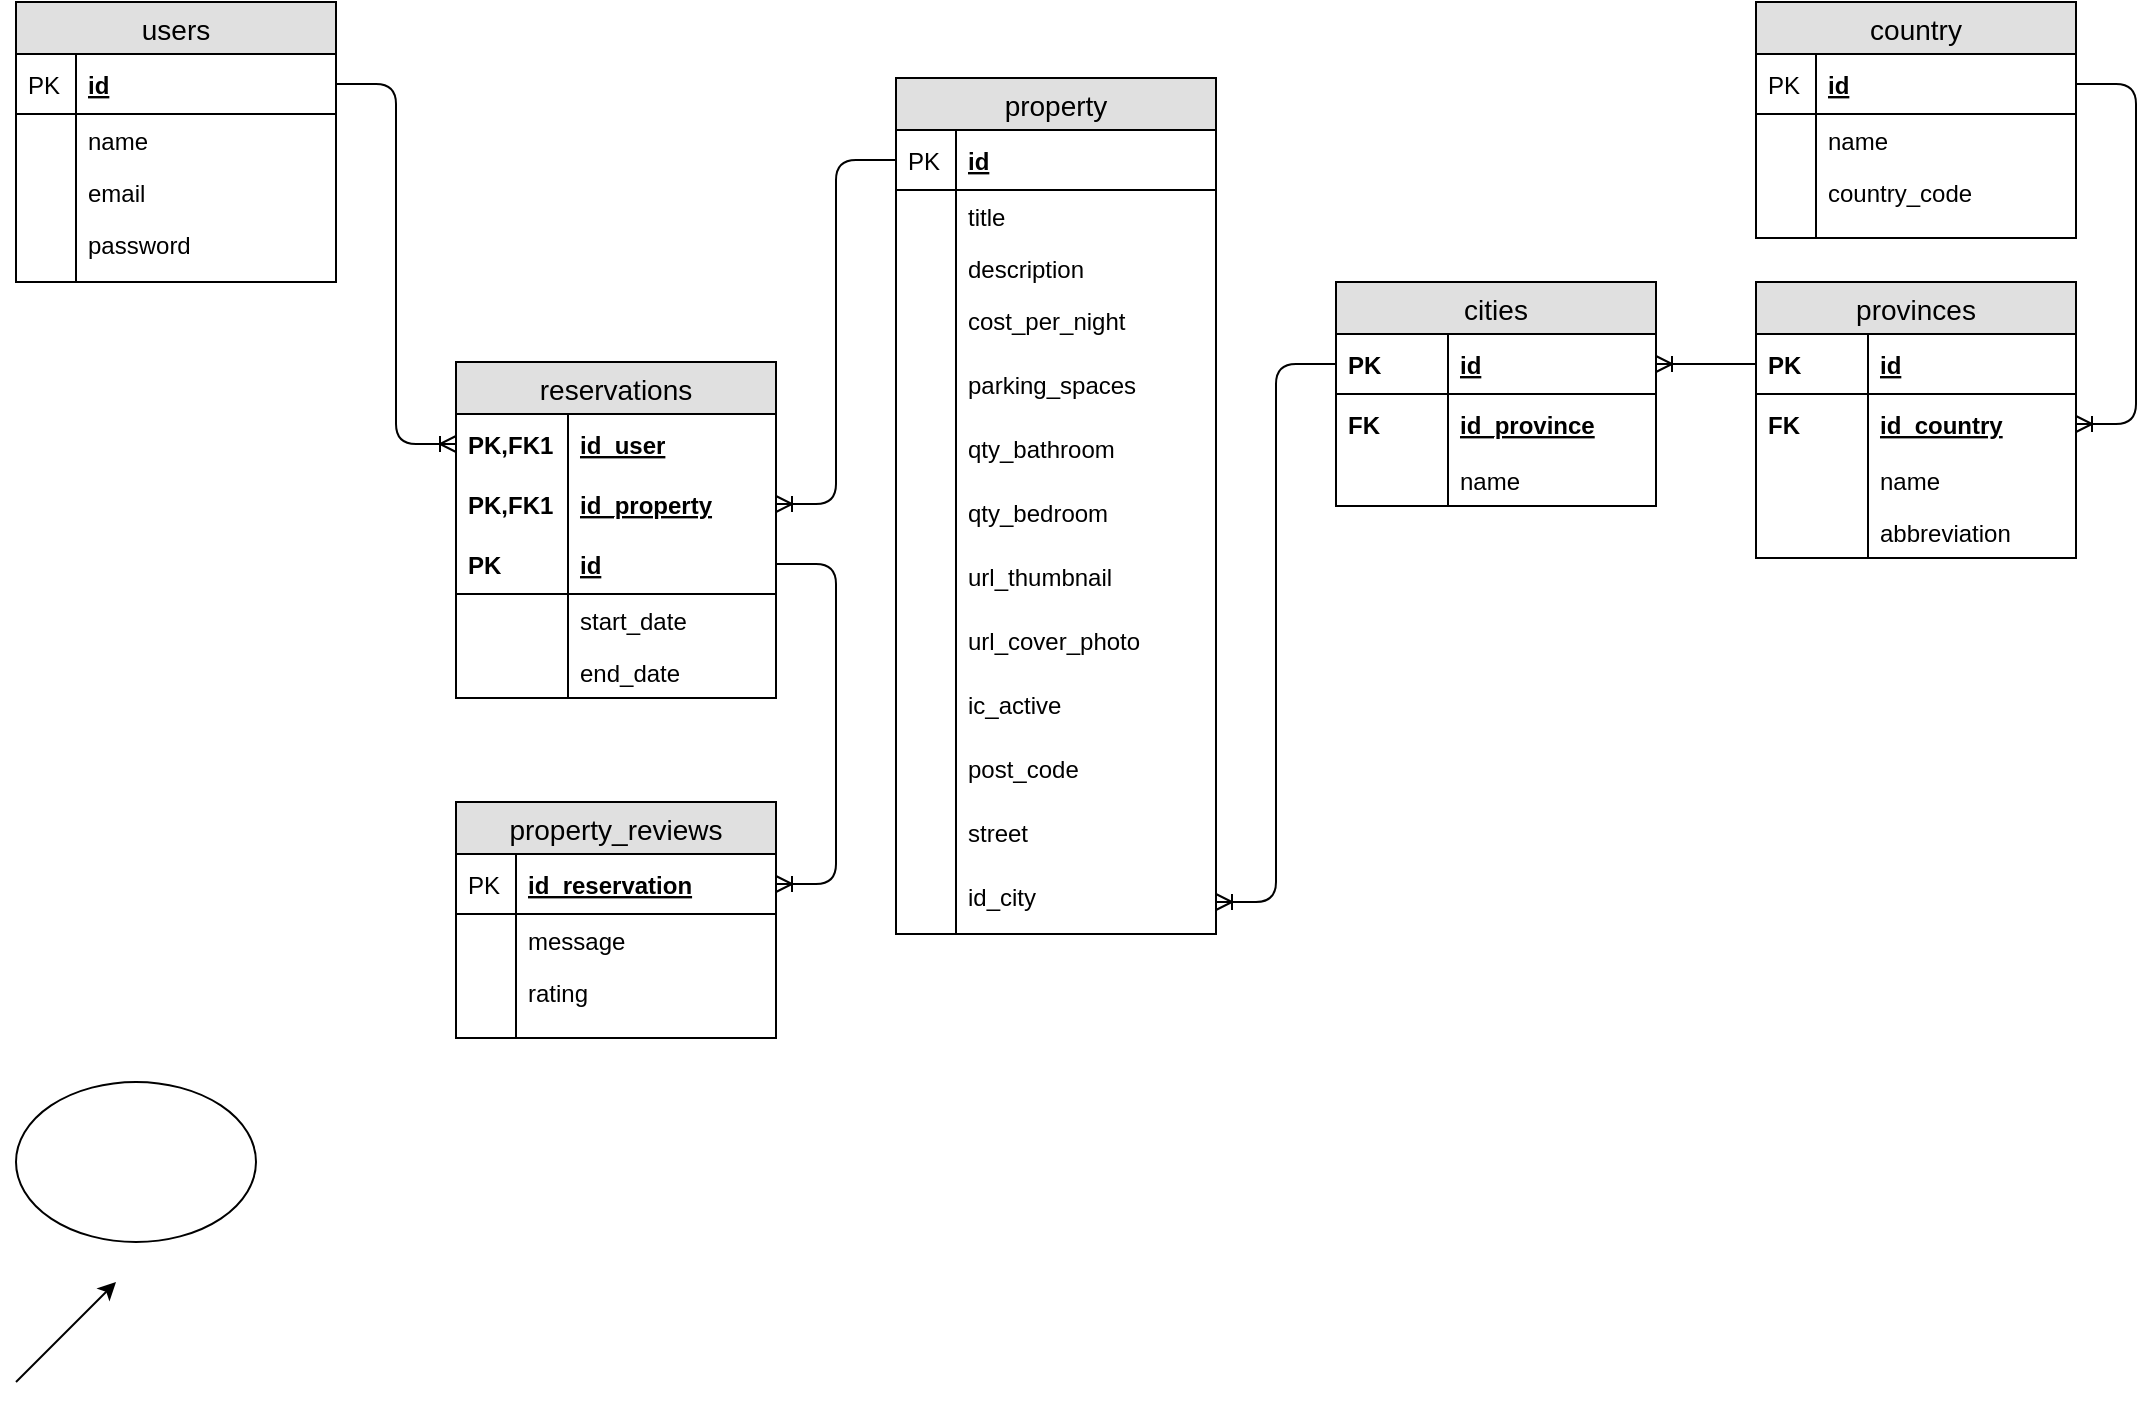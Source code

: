 <mxfile version="12.2.2" type="device" pages="1"><diagram name="Page-1" id="e56a1550-8fbb-45ad-956c-1786394a9013"><mxGraphModel dx="1338" dy="802" grid="1" gridSize="10" guides="1" tooltips="1" connect="1" arrows="1" fold="1" page="1" pageScale="1" pageWidth="1100" pageHeight="850" background="#ffffff" math="0" shadow="0"><root><mxCell id="0"/><mxCell id="1" parent="0"/><mxCell id="Pxp1K6EX8fPuSVvj5nmF-1" value="users" style="swimlane;fontStyle=0;childLayout=stackLayout;horizontal=1;startSize=26;fillColor=#e0e0e0;horizontalStack=0;resizeParent=1;resizeParentMax=0;resizeLast=0;collapsible=1;marginBottom=0;swimlaneFillColor=#ffffff;align=center;fontSize=14;" parent="1" vertex="1"><mxGeometry x="20" y="40" width="160" height="140" as="geometry"/></mxCell><mxCell id="Pxp1K6EX8fPuSVvj5nmF-2" value="id" style="shape=partialRectangle;top=0;left=0;right=0;bottom=1;align=left;verticalAlign=middle;fillColor=none;spacingLeft=34;spacingRight=4;overflow=hidden;rotatable=0;points=[[0,0.5],[1,0.5]];portConstraint=eastwest;dropTarget=0;fontStyle=5;fontSize=12;" parent="Pxp1K6EX8fPuSVvj5nmF-1" vertex="1"><mxGeometry y="26" width="160" height="30" as="geometry"/></mxCell><mxCell id="Pxp1K6EX8fPuSVvj5nmF-3" value="PK" style="shape=partialRectangle;top=0;left=0;bottom=0;fillColor=none;align=left;verticalAlign=middle;spacingLeft=4;spacingRight=4;overflow=hidden;rotatable=0;points=[];portConstraint=eastwest;part=1;fontSize=12;" parent="Pxp1K6EX8fPuSVvj5nmF-2" vertex="1" connectable="0"><mxGeometry width="30" height="30" as="geometry"/></mxCell><mxCell id="Pxp1K6EX8fPuSVvj5nmF-4" value="name" style="shape=partialRectangle;top=0;left=0;right=0;bottom=0;align=left;verticalAlign=top;fillColor=none;spacingLeft=34;spacingRight=4;overflow=hidden;rotatable=0;points=[[0,0.5],[1,0.5]];portConstraint=eastwest;dropTarget=0;fontSize=12;" parent="Pxp1K6EX8fPuSVvj5nmF-1" vertex="1"><mxGeometry y="56" width="160" height="26" as="geometry"/></mxCell><mxCell id="Pxp1K6EX8fPuSVvj5nmF-5" value="" style="shape=partialRectangle;top=0;left=0;bottom=0;fillColor=none;align=left;verticalAlign=top;spacingLeft=4;spacingRight=4;overflow=hidden;rotatable=0;points=[];portConstraint=eastwest;part=1;fontSize=12;" parent="Pxp1K6EX8fPuSVvj5nmF-4" vertex="1" connectable="0"><mxGeometry width="30" height="26" as="geometry"/></mxCell><mxCell id="Pxp1K6EX8fPuSVvj5nmF-6" value="email" style="shape=partialRectangle;top=0;left=0;right=0;bottom=0;align=left;verticalAlign=top;fillColor=none;spacingLeft=34;spacingRight=4;overflow=hidden;rotatable=0;points=[[0,0.5],[1,0.5]];portConstraint=eastwest;dropTarget=0;fontSize=12;" parent="Pxp1K6EX8fPuSVvj5nmF-1" vertex="1"><mxGeometry y="82" width="160" height="26" as="geometry"/></mxCell><mxCell id="Pxp1K6EX8fPuSVvj5nmF-7" value="" style="shape=partialRectangle;top=0;left=0;bottom=0;fillColor=none;align=left;verticalAlign=top;spacingLeft=4;spacingRight=4;overflow=hidden;rotatable=0;points=[];portConstraint=eastwest;part=1;fontSize=12;" parent="Pxp1K6EX8fPuSVvj5nmF-6" vertex="1" connectable="0"><mxGeometry width="30" height="26" as="geometry"/></mxCell><mxCell id="Pxp1K6EX8fPuSVvj5nmF-8" value="password" style="shape=partialRectangle;top=0;left=0;right=0;bottom=0;align=left;verticalAlign=top;fillColor=none;spacingLeft=34;spacingRight=4;overflow=hidden;rotatable=0;points=[[0,0.5],[1,0.5]];portConstraint=eastwest;dropTarget=0;fontSize=12;" parent="Pxp1K6EX8fPuSVvj5nmF-1" vertex="1"><mxGeometry y="108" width="160" height="32" as="geometry"/></mxCell><mxCell id="Pxp1K6EX8fPuSVvj5nmF-9" value="" style="shape=partialRectangle;top=0;left=0;bottom=0;fillColor=none;align=left;verticalAlign=top;spacingLeft=4;spacingRight=4;overflow=hidden;rotatable=0;points=[];portConstraint=eastwest;part=1;fontSize=12;" parent="Pxp1K6EX8fPuSVvj5nmF-8" vertex="1" connectable="0"><mxGeometry width="30" height="32" as="geometry"/></mxCell><mxCell id="Pxp1K6EX8fPuSVvj5nmF-16" value="property" style="swimlane;fontStyle=0;childLayout=stackLayout;horizontal=1;startSize=26;fillColor=#e0e0e0;horizontalStack=0;resizeParent=1;resizeParentMax=0;resizeLast=0;collapsible=1;marginBottom=0;swimlaneFillColor=#ffffff;align=center;fontSize=14;" parent="1" vertex="1"><mxGeometry x="460" y="78" width="160" height="428" as="geometry"/></mxCell><mxCell id="Pxp1K6EX8fPuSVvj5nmF-17" value="id" style="shape=partialRectangle;top=0;left=0;right=0;bottom=1;align=left;verticalAlign=middle;fillColor=none;spacingLeft=34;spacingRight=4;overflow=hidden;rotatable=0;points=[[0,0.5],[1,0.5]];portConstraint=eastwest;dropTarget=0;fontStyle=5;fontSize=12;" parent="Pxp1K6EX8fPuSVvj5nmF-16" vertex="1"><mxGeometry y="26" width="160" height="30" as="geometry"/></mxCell><mxCell id="Pxp1K6EX8fPuSVvj5nmF-18" value="PK" style="shape=partialRectangle;top=0;left=0;bottom=0;fillColor=none;align=left;verticalAlign=middle;spacingLeft=4;spacingRight=4;overflow=hidden;rotatable=0;points=[];portConstraint=eastwest;part=1;fontSize=12;" parent="Pxp1K6EX8fPuSVvj5nmF-17" vertex="1" connectable="0"><mxGeometry width="30" height="30" as="geometry"/></mxCell><mxCell id="Pxp1K6EX8fPuSVvj5nmF-19" value="title" style="shape=partialRectangle;top=0;left=0;right=0;bottom=0;align=left;verticalAlign=top;fillColor=none;spacingLeft=34;spacingRight=4;overflow=hidden;rotatable=0;points=[[0,0.5],[1,0.5]];portConstraint=eastwest;dropTarget=0;fontSize=12;" parent="Pxp1K6EX8fPuSVvj5nmF-16" vertex="1"><mxGeometry y="56" width="160" height="26" as="geometry"/></mxCell><mxCell id="Pxp1K6EX8fPuSVvj5nmF-20" value="" style="shape=partialRectangle;top=0;left=0;bottom=0;fillColor=none;align=left;verticalAlign=top;spacingLeft=4;spacingRight=4;overflow=hidden;rotatable=0;points=[];portConstraint=eastwest;part=1;fontSize=12;" parent="Pxp1K6EX8fPuSVvj5nmF-19" vertex="1" connectable="0"><mxGeometry width="30" height="26" as="geometry"/></mxCell><mxCell id="Pxp1K6EX8fPuSVvj5nmF-21" value="description" style="shape=partialRectangle;top=0;left=0;right=0;bottom=0;align=left;verticalAlign=top;fillColor=none;spacingLeft=34;spacingRight=4;overflow=hidden;rotatable=0;points=[[0,0.5],[1,0.5]];portConstraint=eastwest;dropTarget=0;fontSize=12;" parent="Pxp1K6EX8fPuSVvj5nmF-16" vertex="1"><mxGeometry y="82" width="160" height="26" as="geometry"/></mxCell><mxCell id="Pxp1K6EX8fPuSVvj5nmF-22" value="" style="shape=partialRectangle;top=0;left=0;bottom=0;fillColor=none;align=left;verticalAlign=top;spacingLeft=4;spacingRight=4;overflow=hidden;rotatable=0;points=[];portConstraint=eastwest;part=1;fontSize=12;" parent="Pxp1K6EX8fPuSVvj5nmF-21" vertex="1" connectable="0"><mxGeometry width="30" height="26" as="geometry"/></mxCell><mxCell id="Pxp1K6EX8fPuSVvj5nmF-23" value="cost_per_night" style="shape=partialRectangle;top=0;left=0;right=0;bottom=0;align=left;verticalAlign=top;fillColor=none;spacingLeft=34;spacingRight=4;overflow=hidden;rotatable=0;points=[[0,0.5],[1,0.5]];portConstraint=eastwest;dropTarget=0;fontSize=12;" parent="Pxp1K6EX8fPuSVvj5nmF-16" vertex="1"><mxGeometry y="108" width="160" height="32" as="geometry"/></mxCell><mxCell id="Pxp1K6EX8fPuSVvj5nmF-24" value="" style="shape=partialRectangle;top=0;left=0;bottom=0;fillColor=none;align=left;verticalAlign=top;spacingLeft=4;spacingRight=4;overflow=hidden;rotatable=0;points=[];portConstraint=eastwest;part=1;fontSize=12;" parent="Pxp1K6EX8fPuSVvj5nmF-23" vertex="1" connectable="0"><mxGeometry width="30" height="32" as="geometry"/></mxCell><mxCell id="Pxp1K6EX8fPuSVvj5nmF-29" value="parking_spaces" style="shape=partialRectangle;top=0;left=0;right=0;bottom=0;align=left;verticalAlign=top;fillColor=none;spacingLeft=34;spacingRight=4;overflow=hidden;rotatable=0;points=[[0,0.5],[1,0.5]];portConstraint=eastwest;dropTarget=0;fontSize=12;" parent="Pxp1K6EX8fPuSVvj5nmF-16" vertex="1"><mxGeometry y="140" width="160" height="32" as="geometry"/></mxCell><mxCell id="Pxp1K6EX8fPuSVvj5nmF-30" value="" style="shape=partialRectangle;top=0;left=0;bottom=0;fillColor=none;align=left;verticalAlign=top;spacingLeft=4;spacingRight=4;overflow=hidden;rotatable=0;points=[];portConstraint=eastwest;part=1;fontSize=12;" parent="Pxp1K6EX8fPuSVvj5nmF-29" vertex="1" connectable="0"><mxGeometry width="30" height="32" as="geometry"/></mxCell><mxCell id="Pxp1K6EX8fPuSVvj5nmF-31" value="qty_bathroom" style="shape=partialRectangle;top=0;left=0;right=0;bottom=0;align=left;verticalAlign=top;fillColor=none;spacingLeft=34;spacingRight=4;overflow=hidden;rotatable=0;points=[[0,0.5],[1,0.5]];portConstraint=eastwest;dropTarget=0;fontSize=12;" parent="Pxp1K6EX8fPuSVvj5nmF-16" vertex="1"><mxGeometry y="172" width="160" height="32" as="geometry"/></mxCell><mxCell id="Pxp1K6EX8fPuSVvj5nmF-32" value="" style="shape=partialRectangle;top=0;left=0;bottom=0;fillColor=none;align=left;verticalAlign=top;spacingLeft=4;spacingRight=4;overflow=hidden;rotatable=0;points=[];portConstraint=eastwest;part=1;fontSize=12;" parent="Pxp1K6EX8fPuSVvj5nmF-31" vertex="1" connectable="0"><mxGeometry width="30" height="32" as="geometry"/></mxCell><mxCell id="Pxp1K6EX8fPuSVvj5nmF-33" value="qty_bedroom" style="shape=partialRectangle;top=0;left=0;right=0;bottom=0;align=left;verticalAlign=top;fillColor=none;spacingLeft=34;spacingRight=4;overflow=hidden;rotatable=0;points=[[0,0.5],[1,0.5]];portConstraint=eastwest;dropTarget=0;fontSize=12;" parent="Pxp1K6EX8fPuSVvj5nmF-16" vertex="1"><mxGeometry y="204" width="160" height="32" as="geometry"/></mxCell><mxCell id="Pxp1K6EX8fPuSVvj5nmF-34" value="" style="shape=partialRectangle;top=0;left=0;bottom=0;fillColor=none;align=left;verticalAlign=top;spacingLeft=4;spacingRight=4;overflow=hidden;rotatable=0;points=[];portConstraint=eastwest;part=1;fontSize=12;" parent="Pxp1K6EX8fPuSVvj5nmF-33" vertex="1" connectable="0"><mxGeometry width="30" height="32" as="geometry"/></mxCell><mxCell id="Pxp1K6EX8fPuSVvj5nmF-35" value="url_thumbnail" style="shape=partialRectangle;top=0;left=0;right=0;bottom=0;align=left;verticalAlign=top;fillColor=none;spacingLeft=34;spacingRight=4;overflow=hidden;rotatable=0;points=[[0,0.5],[1,0.5]];portConstraint=eastwest;dropTarget=0;fontSize=12;" parent="Pxp1K6EX8fPuSVvj5nmF-16" vertex="1"><mxGeometry y="236" width="160" height="32" as="geometry"/></mxCell><mxCell id="Pxp1K6EX8fPuSVvj5nmF-36" value="" style="shape=partialRectangle;top=0;left=0;bottom=0;fillColor=none;align=left;verticalAlign=top;spacingLeft=4;spacingRight=4;overflow=hidden;rotatable=0;points=[];portConstraint=eastwest;part=1;fontSize=12;" parent="Pxp1K6EX8fPuSVvj5nmF-35" vertex="1" connectable="0"><mxGeometry width="30" height="32" as="geometry"/></mxCell><mxCell id="Pxp1K6EX8fPuSVvj5nmF-37" value="url_cover_photo" style="shape=partialRectangle;top=0;left=0;right=0;bottom=0;align=left;verticalAlign=top;fillColor=none;spacingLeft=34;spacingRight=4;overflow=hidden;rotatable=0;points=[[0,0.5],[1,0.5]];portConstraint=eastwest;dropTarget=0;fontSize=12;" parent="Pxp1K6EX8fPuSVvj5nmF-16" vertex="1"><mxGeometry y="268" width="160" height="32" as="geometry"/></mxCell><mxCell id="Pxp1K6EX8fPuSVvj5nmF-38" value="" style="shape=partialRectangle;top=0;left=0;bottom=0;fillColor=none;align=left;verticalAlign=top;spacingLeft=4;spacingRight=4;overflow=hidden;rotatable=0;points=[];portConstraint=eastwest;part=1;fontSize=12;" parent="Pxp1K6EX8fPuSVvj5nmF-37" vertex="1" connectable="0"><mxGeometry width="30" height="32" as="geometry"/></mxCell><mxCell id="Pxp1K6EX8fPuSVvj5nmF-39" value="ic_active" style="shape=partialRectangle;top=0;left=0;right=0;bottom=0;align=left;verticalAlign=top;fillColor=none;spacingLeft=34;spacingRight=4;overflow=hidden;rotatable=0;points=[[0,0.5],[1,0.5]];portConstraint=eastwest;dropTarget=0;fontSize=12;" parent="Pxp1K6EX8fPuSVvj5nmF-16" vertex="1"><mxGeometry y="300" width="160" height="32" as="geometry"/></mxCell><mxCell id="Pxp1K6EX8fPuSVvj5nmF-40" value="" style="shape=partialRectangle;top=0;left=0;bottom=0;fillColor=none;align=left;verticalAlign=top;spacingLeft=4;spacingRight=4;overflow=hidden;rotatable=0;points=[];portConstraint=eastwest;part=1;fontSize=12;" parent="Pxp1K6EX8fPuSVvj5nmF-39" vertex="1" connectable="0"><mxGeometry width="30" height="32" as="geometry"/></mxCell><mxCell id="Pxp1K6EX8fPuSVvj5nmF-41" value="post_code" style="shape=partialRectangle;top=0;left=0;right=0;bottom=0;align=left;verticalAlign=top;fillColor=none;spacingLeft=34;spacingRight=4;overflow=hidden;rotatable=0;points=[[0,0.5],[1,0.5]];portConstraint=eastwest;dropTarget=0;fontSize=12;" parent="Pxp1K6EX8fPuSVvj5nmF-16" vertex="1"><mxGeometry y="332" width="160" height="32" as="geometry"/></mxCell><mxCell id="Pxp1K6EX8fPuSVvj5nmF-42" value="" style="shape=partialRectangle;top=0;left=0;bottom=0;fillColor=none;align=left;verticalAlign=top;spacingLeft=4;spacingRight=4;overflow=hidden;rotatable=0;points=[];portConstraint=eastwest;part=1;fontSize=12;" parent="Pxp1K6EX8fPuSVvj5nmF-41" vertex="1" connectable="0"><mxGeometry width="30" height="32" as="geometry"/></mxCell><mxCell id="Pxp1K6EX8fPuSVvj5nmF-43" value="street" style="shape=partialRectangle;top=0;left=0;right=0;bottom=0;align=left;verticalAlign=top;fillColor=none;spacingLeft=34;spacingRight=4;overflow=hidden;rotatable=0;points=[[0,0.5],[1,0.5]];portConstraint=eastwest;dropTarget=0;fontSize=12;" parent="Pxp1K6EX8fPuSVvj5nmF-16" vertex="1"><mxGeometry y="364" width="160" height="32" as="geometry"/></mxCell><mxCell id="Pxp1K6EX8fPuSVvj5nmF-44" value="" style="shape=partialRectangle;top=0;left=0;bottom=0;fillColor=none;align=left;verticalAlign=top;spacingLeft=4;spacingRight=4;overflow=hidden;rotatable=0;points=[];portConstraint=eastwest;part=1;fontSize=12;" parent="Pxp1K6EX8fPuSVvj5nmF-43" vertex="1" connectable="0"><mxGeometry width="30" height="32" as="geometry"/></mxCell><mxCell id="Pxp1K6EX8fPuSVvj5nmF-92" value="id_city" style="shape=partialRectangle;top=0;left=0;right=0;bottom=0;align=left;verticalAlign=top;fillColor=none;spacingLeft=34;spacingRight=4;overflow=hidden;rotatable=0;points=[[0,0.5],[1,0.5]];portConstraint=eastwest;dropTarget=0;fontSize=12;" parent="Pxp1K6EX8fPuSVvj5nmF-16" vertex="1"><mxGeometry y="396" width="160" height="32" as="geometry"/></mxCell><mxCell id="Pxp1K6EX8fPuSVvj5nmF-93" value="" style="shape=partialRectangle;top=0;left=0;bottom=0;fillColor=none;align=left;verticalAlign=top;spacingLeft=4;spacingRight=4;overflow=hidden;rotatable=0;points=[];portConstraint=eastwest;part=1;fontSize=12;" parent="Pxp1K6EX8fPuSVvj5nmF-92" vertex="1" connectable="0"><mxGeometry width="30" height="32" as="geometry"/></mxCell><mxCell id="Pxp1K6EX8fPuSVvj5nmF-58" value="cities" style="swimlane;fontStyle=0;childLayout=stackLayout;horizontal=1;startSize=26;fillColor=#e0e0e0;horizontalStack=0;resizeParent=1;resizeParentMax=0;resizeLast=0;collapsible=1;marginBottom=0;swimlaneFillColor=#ffffff;align=center;fontSize=14;" parent="1" vertex="1"><mxGeometry x="680" y="180" width="160" height="112" as="geometry"/></mxCell><mxCell id="Pxp1K6EX8fPuSVvj5nmF-61" value="id" style="shape=partialRectangle;top=0;left=0;right=0;bottom=1;align=left;verticalAlign=middle;fillColor=none;spacingLeft=60;spacingRight=4;overflow=hidden;rotatable=0;points=[[0,0.5],[1,0.5]];portConstraint=eastwest;dropTarget=0;fontStyle=5;fontSize=12;" parent="Pxp1K6EX8fPuSVvj5nmF-58" vertex="1"><mxGeometry y="26" width="160" height="30" as="geometry"/></mxCell><mxCell id="Pxp1K6EX8fPuSVvj5nmF-62" value="PK" style="shape=partialRectangle;fontStyle=1;top=0;left=0;bottom=0;fillColor=none;align=left;verticalAlign=middle;spacingLeft=4;spacingRight=4;overflow=hidden;rotatable=0;points=[];portConstraint=eastwest;part=1;fontSize=12;" parent="Pxp1K6EX8fPuSVvj5nmF-61" vertex="1" connectable="0"><mxGeometry width="56" height="30" as="geometry"/></mxCell><mxCell id="Pxp1K6EX8fPuSVvj5nmF-59" value="id_province" style="shape=partialRectangle;top=0;left=0;right=0;bottom=0;align=left;verticalAlign=middle;fillColor=none;spacingLeft=60;spacingRight=4;overflow=hidden;rotatable=0;points=[[0,0.5],[1,0.5]];portConstraint=eastwest;dropTarget=0;fontStyle=5;fontSize=12;" parent="Pxp1K6EX8fPuSVvj5nmF-58" vertex="1"><mxGeometry y="56" width="160" height="30" as="geometry"/></mxCell><mxCell id="Pxp1K6EX8fPuSVvj5nmF-60" value="FK" style="shape=partialRectangle;fontStyle=1;top=0;left=0;bottom=0;fillColor=none;align=left;verticalAlign=middle;spacingLeft=4;spacingRight=4;overflow=hidden;rotatable=0;points=[];portConstraint=eastwest;part=1;fontSize=12;" parent="Pxp1K6EX8fPuSVvj5nmF-59" vertex="1" connectable="0"><mxGeometry width="56" height="30" as="geometry"/></mxCell><mxCell id="Pxp1K6EX8fPuSVvj5nmF-63" value="name" style="shape=partialRectangle;top=0;left=0;right=0;bottom=0;align=left;verticalAlign=top;fillColor=none;spacingLeft=60;spacingRight=4;overflow=hidden;rotatable=0;points=[[0,0.5],[1,0.5]];portConstraint=eastwest;dropTarget=0;fontSize=12;" parent="Pxp1K6EX8fPuSVvj5nmF-58" vertex="1"><mxGeometry y="86" width="160" height="26" as="geometry"/></mxCell><mxCell id="Pxp1K6EX8fPuSVvj5nmF-64" value="" style="shape=partialRectangle;top=0;left=0;bottom=0;fillColor=none;align=left;verticalAlign=top;spacingLeft=4;spacingRight=4;overflow=hidden;rotatable=0;points=[];portConstraint=eastwest;part=1;fontSize=12;" parent="Pxp1K6EX8fPuSVvj5nmF-63" vertex="1" connectable="0"><mxGeometry width="56" height="26" as="geometry"/></mxCell><mxCell id="Pxp1K6EX8fPuSVvj5nmF-66" value="country" style="swimlane;fontStyle=0;childLayout=stackLayout;horizontal=1;startSize=26;fillColor=#e0e0e0;horizontalStack=0;resizeParent=1;resizeParentMax=0;resizeLast=0;collapsible=1;marginBottom=0;swimlaneFillColor=#ffffff;align=center;fontSize=14;" parent="1" vertex="1"><mxGeometry x="890" y="40" width="160" height="118" as="geometry"/></mxCell><mxCell id="Pxp1K6EX8fPuSVvj5nmF-67" value="id" style="shape=partialRectangle;top=0;left=0;right=0;bottom=1;align=left;verticalAlign=middle;fillColor=none;spacingLeft=34;spacingRight=4;overflow=hidden;rotatable=0;points=[[0,0.5],[1,0.5]];portConstraint=eastwest;dropTarget=0;fontStyle=5;fontSize=12;" parent="Pxp1K6EX8fPuSVvj5nmF-66" vertex="1"><mxGeometry y="26" width="160" height="30" as="geometry"/></mxCell><mxCell id="Pxp1K6EX8fPuSVvj5nmF-68" value="PK" style="shape=partialRectangle;top=0;left=0;bottom=0;fillColor=none;align=left;verticalAlign=middle;spacingLeft=4;spacingRight=4;overflow=hidden;rotatable=0;points=[];portConstraint=eastwest;part=1;fontSize=12;" parent="Pxp1K6EX8fPuSVvj5nmF-67" vertex="1" connectable="0"><mxGeometry width="30" height="30" as="geometry"/></mxCell><mxCell id="Pxp1K6EX8fPuSVvj5nmF-69" value="name" style="shape=partialRectangle;top=0;left=0;right=0;bottom=0;align=left;verticalAlign=top;fillColor=none;spacingLeft=34;spacingRight=4;overflow=hidden;rotatable=0;points=[[0,0.5],[1,0.5]];portConstraint=eastwest;dropTarget=0;fontSize=12;" parent="Pxp1K6EX8fPuSVvj5nmF-66" vertex="1"><mxGeometry y="56" width="160" height="26" as="geometry"/></mxCell><mxCell id="Pxp1K6EX8fPuSVvj5nmF-70" value="" style="shape=partialRectangle;top=0;left=0;bottom=0;fillColor=none;align=left;verticalAlign=top;spacingLeft=4;spacingRight=4;overflow=hidden;rotatable=0;points=[];portConstraint=eastwest;part=1;fontSize=12;" parent="Pxp1K6EX8fPuSVvj5nmF-69" vertex="1" connectable="0"><mxGeometry width="30" height="26" as="geometry"/></mxCell><mxCell id="Pxp1K6EX8fPuSVvj5nmF-73" value="country_code" style="shape=partialRectangle;top=0;left=0;right=0;bottom=0;align=left;verticalAlign=top;fillColor=none;spacingLeft=34;spacingRight=4;overflow=hidden;rotatable=0;points=[[0,0.5],[1,0.5]];portConstraint=eastwest;dropTarget=0;fontSize=12;" parent="Pxp1K6EX8fPuSVvj5nmF-66" vertex="1"><mxGeometry y="82" width="160" height="26" as="geometry"/></mxCell><mxCell id="Pxp1K6EX8fPuSVvj5nmF-74" value="" style="shape=partialRectangle;top=0;left=0;bottom=0;fillColor=none;align=left;verticalAlign=top;spacingLeft=4;spacingRight=4;overflow=hidden;rotatable=0;points=[];portConstraint=eastwest;part=1;fontSize=12;" parent="Pxp1K6EX8fPuSVvj5nmF-73" vertex="1" connectable="0"><mxGeometry width="30" height="26" as="geometry"/></mxCell><mxCell id="Pxp1K6EX8fPuSVvj5nmF-75" value="" style="shape=partialRectangle;top=0;left=0;right=0;bottom=0;align=left;verticalAlign=top;fillColor=none;spacingLeft=34;spacingRight=4;overflow=hidden;rotatable=0;points=[[0,0.5],[1,0.5]];portConstraint=eastwest;dropTarget=0;fontSize=12;" parent="Pxp1K6EX8fPuSVvj5nmF-66" vertex="1"><mxGeometry y="108" width="160" height="10" as="geometry"/></mxCell><mxCell id="Pxp1K6EX8fPuSVvj5nmF-76" value="" style="shape=partialRectangle;top=0;left=0;bottom=0;fillColor=none;align=left;verticalAlign=top;spacingLeft=4;spacingRight=4;overflow=hidden;rotatable=0;points=[];portConstraint=eastwest;part=1;fontSize=12;" parent="Pxp1K6EX8fPuSVvj5nmF-75" vertex="1" connectable="0"><mxGeometry width="30" height="10" as="geometry"/></mxCell><mxCell id="Pxp1K6EX8fPuSVvj5nmF-79" value="provinces" style="swimlane;fontStyle=0;childLayout=stackLayout;horizontal=1;startSize=26;fillColor=#e0e0e0;horizontalStack=0;resizeParent=1;resizeParentMax=0;resizeLast=0;collapsible=1;marginBottom=0;swimlaneFillColor=#ffffff;align=center;fontSize=14;" parent="1" vertex="1"><mxGeometry x="890" y="180" width="160" height="138" as="geometry"/></mxCell><mxCell id="Pxp1K6EX8fPuSVvj5nmF-82" value="id" style="shape=partialRectangle;top=0;left=0;right=0;bottom=1;align=left;verticalAlign=middle;fillColor=none;spacingLeft=60;spacingRight=4;overflow=hidden;rotatable=0;points=[[0,0.5],[1,0.5]];portConstraint=eastwest;dropTarget=0;fontStyle=5;fontSize=12;" parent="Pxp1K6EX8fPuSVvj5nmF-79" vertex="1"><mxGeometry y="26" width="160" height="30" as="geometry"/></mxCell><mxCell id="Pxp1K6EX8fPuSVvj5nmF-83" value="PK" style="shape=partialRectangle;fontStyle=1;top=0;left=0;bottom=0;fillColor=none;align=left;verticalAlign=middle;spacingLeft=4;spacingRight=4;overflow=hidden;rotatable=0;points=[];portConstraint=eastwest;part=1;fontSize=12;" parent="Pxp1K6EX8fPuSVvj5nmF-82" vertex="1" connectable="0"><mxGeometry width="56" height="30" as="geometry"/></mxCell><mxCell id="Pxp1K6EX8fPuSVvj5nmF-80" value="id_country" style="shape=partialRectangle;top=0;left=0;right=0;bottom=0;align=left;verticalAlign=middle;fillColor=none;spacingLeft=60;spacingRight=4;overflow=hidden;rotatable=0;points=[[0,0.5],[1,0.5]];portConstraint=eastwest;dropTarget=0;fontStyle=5;fontSize=12;" parent="Pxp1K6EX8fPuSVvj5nmF-79" vertex="1"><mxGeometry y="56" width="160" height="30" as="geometry"/></mxCell><mxCell id="Pxp1K6EX8fPuSVvj5nmF-81" value="FK" style="shape=partialRectangle;fontStyle=1;top=0;left=0;bottom=0;fillColor=none;align=left;verticalAlign=middle;spacingLeft=4;spacingRight=4;overflow=hidden;rotatable=0;points=[];portConstraint=eastwest;part=1;fontSize=12;" parent="Pxp1K6EX8fPuSVvj5nmF-80" vertex="1" connectable="0"><mxGeometry width="56" height="30" as="geometry"/></mxCell><mxCell id="Pxp1K6EX8fPuSVvj5nmF-84" value="name" style="shape=partialRectangle;top=0;left=0;right=0;bottom=0;align=left;verticalAlign=top;fillColor=none;spacingLeft=60;spacingRight=4;overflow=hidden;rotatable=0;points=[[0,0.5],[1,0.5]];portConstraint=eastwest;dropTarget=0;fontSize=12;" parent="Pxp1K6EX8fPuSVvj5nmF-79" vertex="1"><mxGeometry y="86" width="160" height="26" as="geometry"/></mxCell><mxCell id="Pxp1K6EX8fPuSVvj5nmF-85" value="" style="shape=partialRectangle;top=0;left=0;bottom=0;fillColor=none;align=left;verticalAlign=top;spacingLeft=4;spacingRight=4;overflow=hidden;rotatable=0;points=[];portConstraint=eastwest;part=1;fontSize=12;" parent="Pxp1K6EX8fPuSVvj5nmF-84" vertex="1" connectable="0"><mxGeometry width="56" height="26" as="geometry"/></mxCell><mxCell id="Pxp1K6EX8fPuSVvj5nmF-86" value="abbreviation" style="shape=partialRectangle;top=0;left=0;right=0;bottom=0;align=left;verticalAlign=top;fillColor=none;spacingLeft=60;spacingRight=4;overflow=hidden;rotatable=0;points=[[0,0.5],[1,0.5]];portConstraint=eastwest;dropTarget=0;fontSize=12;" parent="Pxp1K6EX8fPuSVvj5nmF-79" vertex="1"><mxGeometry y="112" width="160" height="26" as="geometry"/></mxCell><mxCell id="Pxp1K6EX8fPuSVvj5nmF-87" value="" style="shape=partialRectangle;top=0;left=0;bottom=0;fillColor=none;align=left;verticalAlign=top;spacingLeft=4;spacingRight=4;overflow=hidden;rotatable=0;points=[];portConstraint=eastwest;part=1;fontSize=12;" parent="Pxp1K6EX8fPuSVvj5nmF-86" vertex="1" connectable="0"><mxGeometry width="56" height="26" as="geometry"/></mxCell><mxCell id="Pxp1K6EX8fPuSVvj5nmF-88" value="" style="edgeStyle=entityRelationEdgeStyle;fontSize=12;html=1;endArrow=ERoneToMany;" parent="1" source="Pxp1K6EX8fPuSVvj5nmF-67" target="Pxp1K6EX8fPuSVvj5nmF-80" edge="1"><mxGeometry width="100" height="100" relative="1" as="geometry"><mxPoint x="810" y="158" as="sourcePoint"/><mxPoint x="910" y="58" as="targetPoint"/></mxGeometry></mxCell><mxCell id="Pxp1K6EX8fPuSVvj5nmF-91" value="" style="edgeStyle=entityRelationEdgeStyle;fontSize=12;html=1;endArrow=ERoneToMany;" parent="1" source="Pxp1K6EX8fPuSVvj5nmF-82" target="Pxp1K6EX8fPuSVvj5nmF-61" edge="1"><mxGeometry width="100" height="100" relative="1" as="geometry"><mxPoint x="690" y="-12" as="sourcePoint"/><mxPoint x="790" y="-112" as="targetPoint"/></mxGeometry></mxCell><mxCell id="Pxp1K6EX8fPuSVvj5nmF-94" value="" style="edgeStyle=entityRelationEdgeStyle;fontSize=12;html=1;endArrow=ERoneToMany;" parent="1" source="Pxp1K6EX8fPuSVvj5nmF-61" target="Pxp1K6EX8fPuSVvj5nmF-92" edge="1"><mxGeometry width="100" height="100" relative="1" as="geometry"><mxPoint x="620" y="540" as="sourcePoint"/><mxPoint x="720" y="440" as="targetPoint"/></mxGeometry></mxCell><mxCell id="Pxp1K6EX8fPuSVvj5nmF-95" value="reservations" style="swimlane;fontStyle=0;childLayout=stackLayout;horizontal=1;startSize=26;fillColor=#e0e0e0;horizontalStack=0;resizeParent=1;resizeParentMax=0;resizeLast=0;collapsible=1;marginBottom=0;swimlaneFillColor=#ffffff;align=center;fontSize=14;" parent="1" vertex="1"><mxGeometry x="240" y="220" width="160" height="168" as="geometry"/></mxCell><mxCell id="Pxp1K6EX8fPuSVvj5nmF-96" value="id_user" style="shape=partialRectangle;top=0;left=0;right=0;bottom=0;align=left;verticalAlign=middle;fillColor=none;spacingLeft=60;spacingRight=4;overflow=hidden;rotatable=0;points=[[0,0.5],[1,0.5]];portConstraint=eastwest;dropTarget=0;fontStyle=5;fontSize=12;" parent="Pxp1K6EX8fPuSVvj5nmF-95" vertex="1"><mxGeometry y="26" width="160" height="30" as="geometry"/></mxCell><mxCell id="Pxp1K6EX8fPuSVvj5nmF-97" value="PK,FK1" style="shape=partialRectangle;fontStyle=1;top=0;left=0;bottom=0;fillColor=none;align=left;verticalAlign=middle;spacingLeft=4;spacingRight=4;overflow=hidden;rotatable=0;points=[];portConstraint=eastwest;part=1;fontSize=12;" parent="Pxp1K6EX8fPuSVvj5nmF-96" vertex="1" connectable="0"><mxGeometry width="56" height="30" as="geometry"/></mxCell><mxCell id="Pxp1K6EX8fPuSVvj5nmF-117" value="id_property" style="shape=partialRectangle;top=0;left=0;right=0;bottom=0;align=left;verticalAlign=middle;fillColor=none;spacingLeft=60;spacingRight=4;overflow=hidden;rotatable=0;points=[[0,0.5],[1,0.5]];portConstraint=eastwest;dropTarget=0;fontStyle=5;fontSize=12;" parent="Pxp1K6EX8fPuSVvj5nmF-95" vertex="1"><mxGeometry y="56" width="160" height="30" as="geometry"/></mxCell><mxCell id="Pxp1K6EX8fPuSVvj5nmF-118" value="PK,FK1" style="shape=partialRectangle;fontStyle=1;top=0;left=0;bottom=0;fillColor=none;align=left;verticalAlign=middle;spacingLeft=4;spacingRight=4;overflow=hidden;rotatable=0;points=[];portConstraint=eastwest;part=1;fontSize=12;" parent="Pxp1K6EX8fPuSVvj5nmF-117" vertex="1" connectable="0"><mxGeometry width="56" height="30" as="geometry"/></mxCell><mxCell id="Pxp1K6EX8fPuSVvj5nmF-98" value="id" style="shape=partialRectangle;top=0;left=0;right=0;bottom=1;align=left;verticalAlign=middle;fillColor=none;spacingLeft=60;spacingRight=4;overflow=hidden;rotatable=0;points=[[0,0.5],[1,0.5]];portConstraint=eastwest;dropTarget=0;fontStyle=5;fontSize=12;" parent="Pxp1K6EX8fPuSVvj5nmF-95" vertex="1"><mxGeometry y="86" width="160" height="30" as="geometry"/></mxCell><mxCell id="Pxp1K6EX8fPuSVvj5nmF-99" value="PK" style="shape=partialRectangle;fontStyle=1;top=0;left=0;bottom=0;fillColor=none;align=left;verticalAlign=middle;spacingLeft=4;spacingRight=4;overflow=hidden;rotatable=0;points=[];portConstraint=eastwest;part=1;fontSize=12;" parent="Pxp1K6EX8fPuSVvj5nmF-98" vertex="1" connectable="0"><mxGeometry width="56" height="30" as="geometry"/></mxCell><mxCell id="Pxp1K6EX8fPuSVvj5nmF-100" value="start_date" style="shape=partialRectangle;top=0;left=0;right=0;bottom=0;align=left;verticalAlign=top;fillColor=none;spacingLeft=60;spacingRight=4;overflow=hidden;rotatable=0;points=[[0,0.5],[1,0.5]];portConstraint=eastwest;dropTarget=0;fontSize=12;" parent="Pxp1K6EX8fPuSVvj5nmF-95" vertex="1"><mxGeometry y="116" width="160" height="26" as="geometry"/></mxCell><mxCell id="Pxp1K6EX8fPuSVvj5nmF-101" value="" style="shape=partialRectangle;top=0;left=0;bottom=0;fillColor=none;align=left;verticalAlign=top;spacingLeft=4;spacingRight=4;overflow=hidden;rotatable=0;points=[];portConstraint=eastwest;part=1;fontSize=12;" parent="Pxp1K6EX8fPuSVvj5nmF-100" vertex="1" connectable="0"><mxGeometry width="56" height="26" as="geometry"/></mxCell><mxCell id="Pxp1K6EX8fPuSVvj5nmF-102" value="end_date" style="shape=partialRectangle;top=0;left=0;right=0;bottom=0;align=left;verticalAlign=top;fillColor=none;spacingLeft=60;spacingRight=4;overflow=hidden;rotatable=0;points=[[0,0.5],[1,0.5]];portConstraint=eastwest;dropTarget=0;fontSize=12;" parent="Pxp1K6EX8fPuSVvj5nmF-95" vertex="1"><mxGeometry y="142" width="160" height="26" as="geometry"/></mxCell><mxCell id="Pxp1K6EX8fPuSVvj5nmF-103" value="" style="shape=partialRectangle;top=0;left=0;bottom=0;fillColor=none;align=left;verticalAlign=top;spacingLeft=4;spacingRight=4;overflow=hidden;rotatable=0;points=[];portConstraint=eastwest;part=1;fontSize=12;" parent="Pxp1K6EX8fPuSVvj5nmF-102" vertex="1" connectable="0"><mxGeometry width="56" height="26" as="geometry"/></mxCell><mxCell id="Pxp1K6EX8fPuSVvj5nmF-104" value="" style="edgeStyle=entityRelationEdgeStyle;fontSize=12;html=1;endArrow=ERoneToMany;" parent="1" source="Pxp1K6EX8fPuSVvj5nmF-2" target="Pxp1K6EX8fPuSVvj5nmF-96" edge="1"><mxGeometry width="100" height="100" relative="1" as="geometry"><mxPoint x="-80" y="330" as="sourcePoint"/><mxPoint x="20" y="230" as="targetPoint"/></mxGeometry></mxCell><mxCell id="Pxp1K6EX8fPuSVvj5nmF-105" value="" style="edgeStyle=entityRelationEdgeStyle;fontSize=12;html=1;endArrow=ERoneToMany;" parent="1" source="Pxp1K6EX8fPuSVvj5nmF-17" target="Pxp1K6EX8fPuSVvj5nmF-117" edge="1"><mxGeometry width="100" height="100" relative="1" as="geometry"><mxPoint x="190" y="670" as="sourcePoint"/><mxPoint x="290" y="570" as="targetPoint"/></mxGeometry></mxCell><mxCell id="Pxp1K6EX8fPuSVvj5nmF-119" value="property_reviews" style="swimlane;fontStyle=0;childLayout=stackLayout;horizontal=1;startSize=26;fillColor=#e0e0e0;horizontalStack=0;resizeParent=1;resizeParentMax=0;resizeLast=0;collapsible=1;marginBottom=0;swimlaneFillColor=#ffffff;align=center;fontSize=14;" parent="1" vertex="1"><mxGeometry x="240" y="440" width="160" height="118" as="geometry"/></mxCell><mxCell id="Pxp1K6EX8fPuSVvj5nmF-120" value="id_reservation" style="shape=partialRectangle;top=0;left=0;right=0;bottom=1;align=left;verticalAlign=middle;fillColor=none;spacingLeft=34;spacingRight=4;overflow=hidden;rotatable=0;points=[[0,0.5],[1,0.5]];portConstraint=eastwest;dropTarget=0;fontStyle=5;fontSize=12;" parent="Pxp1K6EX8fPuSVvj5nmF-119" vertex="1"><mxGeometry y="26" width="160" height="30" as="geometry"/></mxCell><mxCell id="Pxp1K6EX8fPuSVvj5nmF-121" value="PK" style="shape=partialRectangle;top=0;left=0;bottom=0;fillColor=none;align=left;verticalAlign=middle;spacingLeft=4;spacingRight=4;overflow=hidden;rotatable=0;points=[];portConstraint=eastwest;part=1;fontSize=12;" parent="Pxp1K6EX8fPuSVvj5nmF-120" vertex="1" connectable="0"><mxGeometry width="30" height="30" as="geometry"/></mxCell><mxCell id="Pxp1K6EX8fPuSVvj5nmF-122" value="message" style="shape=partialRectangle;top=0;left=0;right=0;bottom=0;align=left;verticalAlign=top;fillColor=none;spacingLeft=34;spacingRight=4;overflow=hidden;rotatable=0;points=[[0,0.5],[1,0.5]];portConstraint=eastwest;dropTarget=0;fontSize=12;" parent="Pxp1K6EX8fPuSVvj5nmF-119" vertex="1"><mxGeometry y="56" width="160" height="26" as="geometry"/></mxCell><mxCell id="Pxp1K6EX8fPuSVvj5nmF-123" value="" style="shape=partialRectangle;top=0;left=0;bottom=0;fillColor=none;align=left;verticalAlign=top;spacingLeft=4;spacingRight=4;overflow=hidden;rotatable=0;points=[];portConstraint=eastwest;part=1;fontSize=12;" parent="Pxp1K6EX8fPuSVvj5nmF-122" vertex="1" connectable="0"><mxGeometry width="30" height="26" as="geometry"/></mxCell><mxCell id="Pxp1K6EX8fPuSVvj5nmF-124" value="rating" style="shape=partialRectangle;top=0;left=0;right=0;bottom=0;align=left;verticalAlign=top;fillColor=none;spacingLeft=34;spacingRight=4;overflow=hidden;rotatable=0;points=[[0,0.5],[1,0.5]];portConstraint=eastwest;dropTarget=0;fontSize=12;" parent="Pxp1K6EX8fPuSVvj5nmF-119" vertex="1"><mxGeometry y="82" width="160" height="26" as="geometry"/></mxCell><mxCell id="Pxp1K6EX8fPuSVvj5nmF-125" value="" style="shape=partialRectangle;top=0;left=0;bottom=0;fillColor=none;align=left;verticalAlign=top;spacingLeft=4;spacingRight=4;overflow=hidden;rotatable=0;points=[];portConstraint=eastwest;part=1;fontSize=12;" parent="Pxp1K6EX8fPuSVvj5nmF-124" vertex="1" connectable="0"><mxGeometry width="30" height="26" as="geometry"/></mxCell><mxCell id="Pxp1K6EX8fPuSVvj5nmF-128" value="" style="shape=partialRectangle;top=0;left=0;right=0;bottom=0;align=left;verticalAlign=top;fillColor=none;spacingLeft=34;spacingRight=4;overflow=hidden;rotatable=0;points=[[0,0.5],[1,0.5]];portConstraint=eastwest;dropTarget=0;fontSize=12;" parent="Pxp1K6EX8fPuSVvj5nmF-119" vertex="1"><mxGeometry y="108" width="160" height="10" as="geometry"/></mxCell><mxCell id="Pxp1K6EX8fPuSVvj5nmF-129" value="" style="shape=partialRectangle;top=0;left=0;bottom=0;fillColor=none;align=left;verticalAlign=top;spacingLeft=4;spacingRight=4;overflow=hidden;rotatable=0;points=[];portConstraint=eastwest;part=1;fontSize=12;" parent="Pxp1K6EX8fPuSVvj5nmF-128" vertex="1" connectable="0"><mxGeometry width="30" height="10" as="geometry"/></mxCell><mxCell id="Pxp1K6EX8fPuSVvj5nmF-130" value="" style="edgeStyle=entityRelationEdgeStyle;fontSize=12;html=1;endArrow=ERoneToMany;" parent="1" source="Pxp1K6EX8fPuSVvj5nmF-98" target="Pxp1K6EX8fPuSVvj5nmF-120" edge="1"><mxGeometry width="100" height="100" relative="1" as="geometry"><mxPoint x="100" y="510" as="sourcePoint"/><mxPoint x="200" y="410" as="targetPoint"/></mxGeometry></mxCell><mxCell id="nj7X9QpQ2EXCgAjgNC4y-1" value="" style="ellipse;whiteSpace=wrap;html=1;" vertex="1" parent="1"><mxGeometry x="20" y="580" width="120" height="80" as="geometry"/></mxCell><mxCell id="nj7X9QpQ2EXCgAjgNC4y-2" value="" style="endArrow=classic;html=1;" edge="1" parent="1"><mxGeometry width="50" height="50" relative="1" as="geometry"><mxPoint x="20" y="730" as="sourcePoint"/><mxPoint x="70" y="680" as="targetPoint"/></mxGeometry></mxCell></root></mxGraphModel></diagram></mxfile>